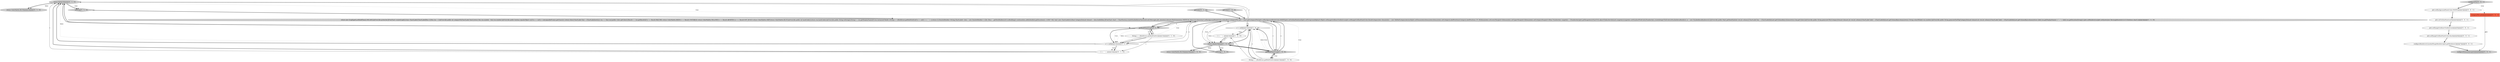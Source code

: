 digraph {
15 [style = filled, label = "return ColorPalette.BLUE@@@25@@@['0', '1', '0']", fillcolor = lightgray, shape = ellipse image = "AAA0AAABBB2BBB"];
7 [style = filled, label = "toString['1', '0', '0']", fillcolor = lightgray, shape = diamond image = "AAA0AAABBB1BBB"];
12 [style = filled, label = "l += ' ' + s@@@34@@@['0', '1', '0']", fillcolor = white, shape = ellipse image = "AAA0AAABBB2BBB"];
13 [style = filled, label = "return l@@@36@@@['0', '1', '0']", fillcolor = lightgray, shape = ellipse image = "AAA0AAABBB2BBB"];
5 [style = filled, label = "s != null@@@34@@@['1', '0', '0']", fillcolor = white, shape = diamond image = "AAA0AAABBB1BBB"];
11 [style = filled, label = "s != null@@@34@@@['0', '1', '0']", fillcolor = white, shape = diamond image = "AAA0AAABBB2BBB"];
14 [style = filled, label = "getColor['0', '1', '0']", fillcolor = lightgray, shape = diamond image = "AAA0AAABBB2BBB"];
20 [style = filled, label = "configureDomainAxis(plot)@@@8@@@['0', '0', '1']", fillcolor = lightgray, shape = ellipse image = "AAA0AAABBB3BBB"];
0 [style = filled, label = "getBuildTimeGraph['1', '0', '0']", fillcolor = lightgray, shape = diamond image = "AAA0AAABBB1BBB"];
17 [style = filled, label = "plot.setOutlinePaint(null)@@@4@@@['0', '0', '1']", fillcolor = white, shape = ellipse image = "AAA0AAABBB3BBB"];
8 [style = filled, label = "return ColorPalette.BLUE@@@25@@@['1', '0', '0']", fillcolor = lightgray, shape = ellipse image = "AAA0AAABBB1BBB"];
23 [style = filled, label = "plot.setBackgroundPaint(Color.WHITE)@@@3@@@['0', '0', '1']", fillcolor = white, shape = ellipse image = "AAA0AAABBB3BBB"];
3 [style = filled, label = "l += ' ' + s@@@34@@@['1', '0', '0']", fillcolor = white, shape = ellipse image = "AAA0AAABBB1BBB"];
18 [style = filled, label = "plot.setRangeGridlinesVisible(true)@@@5@@@['0', '0', '1']", fillcolor = white, shape = ellipse image = "AAA0AAABBB3BBB"];
19 [style = filled, label = "configureRenderer((LineAndShapeRenderer)plot.getRenderer())@@@7@@@['0', '0', '1']", fillcolor = white, shape = ellipse image = "AAA0AAABBB3BBB"];
21 [style = filled, label = "configurePlot['0', '0', '1']", fillcolor = lightgray, shape = diamond image = "AAA0AAABBB3BBB"];
6 [style = filled, label = "getColor['1', '0', '0']", fillcolor = lightgray, shape = diamond image = "AAA0AAABBB1BBB"];
1 [style = filled, label = "return new Graph(getLastBuildTime(),500,400){@Override protected JFreeChart createGraph(){class ChartLabel{ChartLabel(Run r){this.run = r}@Override public int compareTo(ChartLabel that){return this.run.number - that.run.number}@Override public boolean equals(Object o){if (o == null || !.isAssignableFrom(o.getClass())) {return false}ChartLabel that = (ChartLabel)oreturn run == that.run}public Color getColor(){Result r = run.getResult()if (r == Result.FAILURE) return ColorPalette.REDif (r == Result.UNSTABLE) return ColorPalette.YELLOWif (r == Result.ABORTED || r == Result.NOT_BUILT) return ColorPalette.GREYreturn ColorPalette.BLUE}@Override public int hashCode(){return run.hashCode()}@Override public String toString(){String l = run.getDisplayName()if (run instanceof Build) {String s = ((Build)run).getBuiltOnStr()if (s != null) l += ' ' + s}return l}}DataSetBuilder<String,ChartLabel> data = new DataSetBuilder<>()for (Run r : getNewBuilds()){if (r.isBuilding()) continuedata.add(((double)r.getDuration()) / (1000 * 60),\"min\",new ChartLabel(r))}final CategoryDataset dataset = data.build()final JFreeChart chart = ChartFactory.createStackedAreaChart(null,null,Messages.Job_minutes(),dataset,PlotOrientation.VERTICAL,false,true,false)chart.setBackgroundPaint(Color.white)final CategoryPlot plot = chart.getCategoryPlot()plot.setBackgroundPaint(Color.WHITE)plot.setOutlinePaint(null)plot.setForegroundAlpha(0.8f)plot.setRangeGridlinesVisible(true)plot.setRangeGridlinePaint(Color.black)CategoryAxis domainAxis = new ShiftedCategoryAxis(null)plot.setDomainAxis(domainAxis)domainAxis.setCategoryLabelPositions(CategoryLabelPositions.UP_90)domainAxis.setLowerMargin(0.0)domainAxis.setUpperMargin(0.0)domainAxis.setCategoryMargin(0.0)final NumberAxis rangeAxis = (NumberAxis)plot.getRangeAxis()ChartUtil.adjustChebyshev(dataset,rangeAxis)rangeAxis.setStandardTickUnits(NumberAxis.createIntegerTickUnits())StackedAreaRenderer ar = new StackedAreaRenderer2(){@Override public Paint getItemPaint(int row,int column){ChartLabel key = (ChartLabel)dataset.getColumnKey(column)return key.getColor()}@Override public String generateURL(CategoryDataset dataset,int row,int column){ChartLabel label = (ChartLabel)dataset.getColumnKey(column)return String.valueOf(label.run.number)}@Override public String generateToolTip(CategoryDataset dataset,int row,int column){ChartLabel label = (ChartLabel)dataset.getColumnKey(column)return label.run.getDisplayName() + \" : \" + label.run.getDurationString()}}plot.setRenderer(ar)plot.setInsets(new RectangleInsets(0,0,0,5.0))return chart}}@@@3@@@['1', '1', '0']", fillcolor = lightgray, shape = ellipse image = "AAA0AAABBB1BBB"];
24 [style = filled, label = "plot.setRangeGridlinePaint(Color.black)@@@6@@@['0', '0', '1']", fillcolor = white, shape = ellipse image = "AAA0AAABBB3BBB"];
9 [style = filled, label = "String s = ((Build)run).getBuiltOnStr()@@@33@@@['0', '1', '0']", fillcolor = white, shape = ellipse image = "AAA0AAABBB2BBB"];
4 [style = filled, label = "return l@@@36@@@['1', '0', '0']", fillcolor = lightgray, shape = ellipse image = "AAA0AAABBB1BBB"];
10 [style = filled, label = "getBuildTimeGraph['0', '1', '0']", fillcolor = lightgray, shape = diamond image = "AAA0AAABBB2BBB"];
22 [style = filled, label = "CategoryPlot plot@@@2@@@['0', '0', '1']", fillcolor = tomato, shape = box image = "AAA0AAABBB3BBB"];
16 [style = filled, label = "toString['0', '1', '0']", fillcolor = lightgray, shape = diamond image = "AAA0AAABBB2BBB"];
2 [style = filled, label = "String s = ((Build)run).getBuiltOnStr()@@@33@@@['1', '0', '0']", fillcolor = white, shape = ellipse image = "AAA0AAABBB1BBB"];
0->2 [style = dotted, label="true"];
13->15 [style = bold, label=""];
1->11 [style = solid, label="o"];
9->12 [style = solid, label="s"];
4->7 [style = bold, label=""];
0->4 [style = bold, label=""];
1->10 [style = solid, label="o"];
3->4 [style = solid, label="l"];
13->1 [style = dotted, label="true"];
22->20 [style = solid, label="plot"];
9->11 [style = bold, label=""];
11->12 [style = dotted, label="true"];
11->12 [style = bold, label=""];
1->4 [style = solid, label="r"];
1->10 [style = bold, label=""];
18->24 [style = bold, label=""];
2->5 [style = bold, label=""];
5->3 [style = dotted, label="true"];
4->7 [style = dotted, label="true"];
10->9 [style = bold, label=""];
19->20 [style = bold, label=""];
9->1 [style = dotted, label="true"];
2->5 [style = solid, label="s"];
13->16 [style = dotted, label="true"];
21->22 [style = dotted, label="true"];
12->13 [style = solid, label="l"];
4->8 [style = bold, label=""];
10->11 [style = bold, label=""];
4->1 [style = dotted, label="true"];
1->10 [style = solid, label="r"];
5->4 [style = dotted, label="false"];
0->1 [style = bold, label=""];
5->4 [style = bold, label=""];
12->13 [style = bold, label=""];
0->5 [style = dotted, label="true"];
14->1 [style = bold, label=""];
1->13 [style = solid, label="l"];
2->1 [style = dotted, label="true"];
10->1 [style = bold, label=""];
2->3 [style = solid, label="s"];
13->15 [style = dotted, label="false"];
16->1 [style = bold, label=""];
9->11 [style = solid, label="s"];
10->13 [style = bold, label=""];
13->16 [style = bold, label=""];
1->0 [style = solid, label="o"];
1->13 [style = solid, label="r"];
11->13 [style = bold, label=""];
1->11 [style = solid, label="r"];
1->5 [style = solid, label="o"];
1->0 [style = solid, label="r"];
2->0 [style = bold, label=""];
24->19 [style = bold, label=""];
4->8 [style = dotted, label="false"];
11->13 [style = dotted, label="false"];
5->3 [style = bold, label=""];
0->2 [style = bold, label=""];
0->5 [style = bold, label=""];
7->1 [style = bold, label=""];
10->11 [style = dotted, label="true"];
4->0 [style = bold, label=""];
13->10 [style = bold, label=""];
10->11 [style = dotted, label="false"];
23->17 [style = bold, label=""];
21->23 [style = bold, label=""];
6->1 [style = bold, label=""];
1->5 [style = solid, label="r"];
10->9 [style = dotted, label="true"];
0->5 [style = dotted, label="false"];
3->4 [style = bold, label=""];
1->4 [style = solid, label="l"];
9->10 [style = bold, label=""];
1->0 [style = bold, label=""];
17->18 [style = bold, label=""];
}
